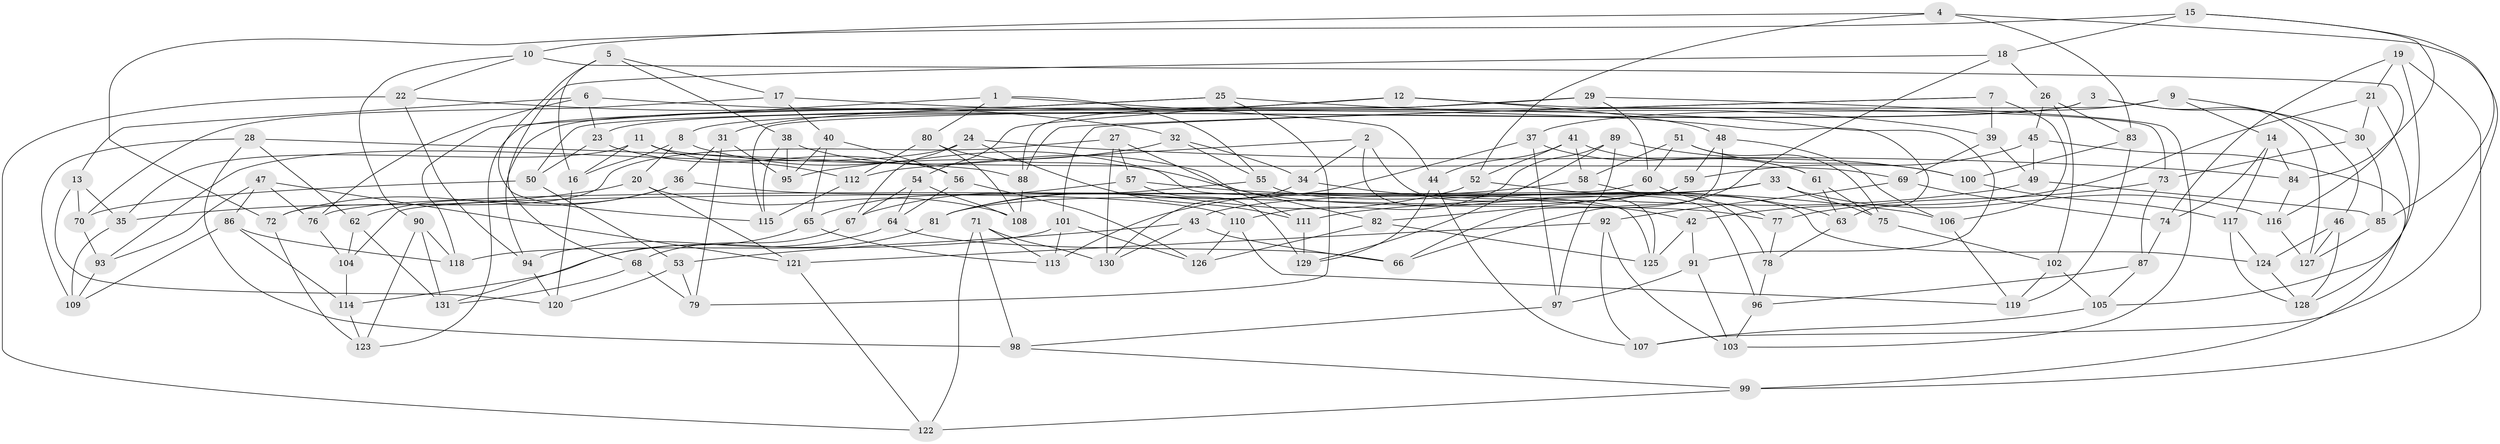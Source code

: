 // Generated by graph-tools (version 1.1) at 2025/02/03/09/25 03:02:54]
// undirected, 131 vertices, 262 edges
graph export_dot {
graph [start="1"]
  node [color=gray90,style=filled];
  1;
  2;
  3;
  4;
  5;
  6;
  7;
  8;
  9;
  10;
  11;
  12;
  13;
  14;
  15;
  16;
  17;
  18;
  19;
  20;
  21;
  22;
  23;
  24;
  25;
  26;
  27;
  28;
  29;
  30;
  31;
  32;
  33;
  34;
  35;
  36;
  37;
  38;
  39;
  40;
  41;
  42;
  43;
  44;
  45;
  46;
  47;
  48;
  49;
  50;
  51;
  52;
  53;
  54;
  55;
  56;
  57;
  58;
  59;
  60;
  61;
  62;
  63;
  64;
  65;
  66;
  67;
  68;
  69;
  70;
  71;
  72;
  73;
  74;
  75;
  76;
  77;
  78;
  79;
  80;
  81;
  82;
  83;
  84;
  85;
  86;
  87;
  88;
  89;
  90;
  91;
  92;
  93;
  94;
  95;
  96;
  97;
  98;
  99;
  100;
  101;
  102;
  103;
  104;
  105;
  106;
  107;
  108;
  109;
  110;
  111;
  112;
  113;
  114;
  115;
  116;
  117;
  118;
  119;
  120;
  121;
  122;
  123;
  124;
  125;
  126;
  127;
  128;
  129;
  130;
  131;
  1 -- 44;
  1 -- 55;
  1 -- 118;
  1 -- 80;
  2 -- 125;
  2 -- 96;
  2 -- 112;
  2 -- 34;
  3 -- 8;
  3 -- 46;
  3 -- 23;
  3 -- 127;
  4 -- 107;
  4 -- 52;
  4 -- 10;
  4 -- 83;
  5 -- 16;
  5 -- 38;
  5 -- 115;
  5 -- 17;
  6 -- 23;
  6 -- 63;
  6 -- 13;
  6 -- 76;
  7 -- 106;
  7 -- 88;
  7 -- 39;
  7 -- 101;
  8 -- 20;
  8 -- 16;
  8 -- 125;
  9 -- 37;
  9 -- 30;
  9 -- 115;
  9 -- 14;
  10 -- 22;
  10 -- 116;
  10 -- 90;
  11 -- 112;
  11 -- 16;
  11 -- 69;
  11 -- 35;
  12 -- 48;
  12 -- 73;
  12 -- 50;
  12 -- 54;
  13 -- 120;
  13 -- 70;
  13 -- 35;
  14 -- 117;
  14 -- 74;
  14 -- 84;
  15 -- 84;
  15 -- 18;
  15 -- 72;
  15 -- 85;
  16 -- 120;
  17 -- 91;
  17 -- 40;
  17 -- 70;
  18 -- 66;
  18 -- 68;
  18 -- 26;
  19 -- 74;
  19 -- 99;
  19 -- 105;
  19 -- 21;
  20 -- 108;
  20 -- 121;
  20 -- 35;
  21 -- 128;
  21 -- 30;
  21 -- 42;
  22 -- 122;
  22 -- 94;
  22 -- 32;
  23 -- 50;
  23 -- 56;
  24 -- 93;
  24 -- 111;
  24 -- 67;
  24 -- 84;
  25 -- 94;
  25 -- 39;
  25 -- 79;
  25 -- 123;
  26 -- 45;
  26 -- 83;
  26 -- 102;
  27 -- 57;
  27 -- 130;
  27 -- 72;
  27 -- 111;
  28 -- 109;
  28 -- 88;
  28 -- 98;
  28 -- 62;
  29 -- 31;
  29 -- 88;
  29 -- 103;
  29 -- 60;
  30 -- 73;
  30 -- 85;
  31 -- 79;
  31 -- 95;
  31 -- 36;
  32 -- 34;
  32 -- 55;
  32 -- 95;
  33 -- 75;
  33 -- 76;
  33 -- 116;
  33 -- 43;
  34 -- 42;
  34 -- 130;
  35 -- 109;
  36 -- 110;
  36 -- 72;
  36 -- 62;
  37 -- 61;
  37 -- 81;
  37 -- 97;
  38 -- 115;
  38 -- 77;
  38 -- 95;
  39 -- 69;
  39 -- 49;
  40 -- 95;
  40 -- 56;
  40 -- 65;
  41 -- 58;
  41 -- 61;
  41 -- 44;
  41 -- 52;
  42 -- 125;
  42 -- 91;
  43 -- 53;
  43 -- 66;
  43 -- 130;
  44 -- 107;
  44 -- 129;
  45 -- 99;
  45 -- 49;
  45 -- 59;
  46 -- 128;
  46 -- 127;
  46 -- 124;
  47 -- 76;
  47 -- 121;
  47 -- 86;
  47 -- 93;
  48 -- 106;
  48 -- 66;
  48 -- 59;
  49 -- 111;
  49 -- 85;
  50 -- 53;
  50 -- 70;
  51 -- 100;
  51 -- 58;
  51 -- 75;
  51 -- 60;
  52 -- 81;
  52 -- 63;
  53 -- 120;
  53 -- 79;
  54 -- 108;
  54 -- 64;
  54 -- 67;
  55 -- 67;
  55 -- 124;
  56 -- 126;
  56 -- 64;
  57 -- 65;
  57 -- 129;
  57 -- 106;
  58 -- 78;
  58 -- 113;
  59 -- 81;
  59 -- 82;
  60 -- 77;
  60 -- 104;
  61 -- 75;
  61 -- 63;
  62 -- 104;
  62 -- 131;
  63 -- 78;
  64 -- 94;
  64 -- 66;
  65 -- 113;
  65 -- 131;
  67 -- 68;
  68 -- 79;
  68 -- 131;
  69 -- 92;
  69 -- 74;
  70 -- 93;
  71 -- 122;
  71 -- 98;
  71 -- 130;
  71 -- 113;
  72 -- 123;
  73 -- 87;
  73 -- 77;
  74 -- 87;
  75 -- 102;
  76 -- 104;
  77 -- 78;
  78 -- 96;
  80 -- 112;
  80 -- 82;
  80 -- 108;
  81 -- 114;
  82 -- 125;
  82 -- 126;
  83 -- 100;
  83 -- 119;
  84 -- 116;
  85 -- 127;
  86 -- 109;
  86 -- 114;
  86 -- 118;
  87 -- 96;
  87 -- 105;
  88 -- 108;
  89 -- 97;
  89 -- 129;
  89 -- 110;
  89 -- 100;
  90 -- 118;
  90 -- 131;
  90 -- 123;
  91 -- 103;
  91 -- 97;
  92 -- 121;
  92 -- 103;
  92 -- 107;
  93 -- 109;
  94 -- 120;
  96 -- 103;
  97 -- 98;
  98 -- 99;
  99 -- 122;
  100 -- 117;
  101 -- 113;
  101 -- 118;
  101 -- 126;
  102 -- 105;
  102 -- 119;
  104 -- 114;
  105 -- 107;
  106 -- 119;
  110 -- 119;
  110 -- 126;
  111 -- 129;
  112 -- 115;
  114 -- 123;
  116 -- 127;
  117 -- 128;
  117 -- 124;
  121 -- 122;
  124 -- 128;
}
